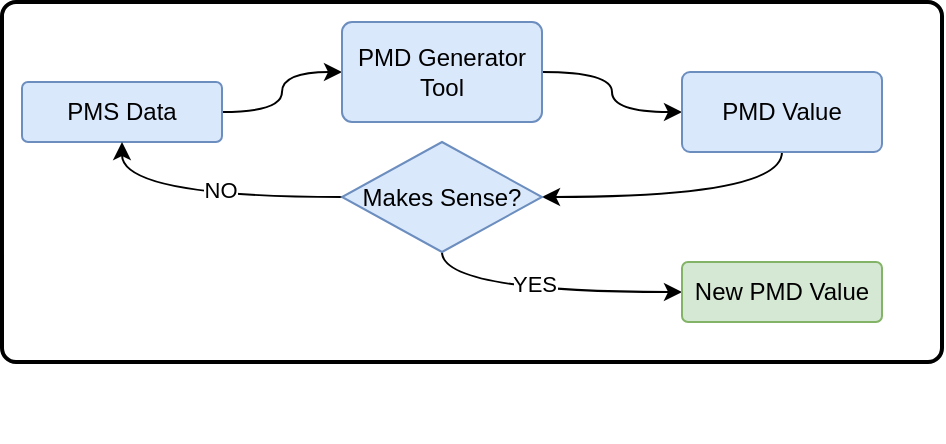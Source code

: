 <mxfile version="26.1.1">
  <diagram name="Página-1" id="O9ASEj95bYdIulQXw0iR">
    <mxGraphModel dx="989" dy="532" grid="1" gridSize="10" guides="1" tooltips="1" connect="1" arrows="1" fold="1" page="1" pageScale="1" pageWidth="827" pageHeight="1169" math="0" shadow="0">
      <root>
        <mxCell id="0" />
        <mxCell id="1" parent="0" />
        <mxCell id="5qcY-jDRENihyVGYr1Om-26" value="" style="group" vertex="1" connectable="0" parent="1">
          <mxGeometry x="190" y="320" width="460" height="210" as="geometry" />
        </mxCell>
        <mxCell id="5qcY-jDRENihyVGYr1Om-25" value="" style="rounded=1;whiteSpace=wrap;html=1;absoluteArcSize=1;arcSize=14;strokeWidth=2;" vertex="1" parent="5qcY-jDRENihyVGYr1Om-26">
          <mxGeometry x="-10" y="-10" width="470" height="180" as="geometry" />
        </mxCell>
        <mxCell id="5qcY-jDRENihyVGYr1Om-14" style="edgeStyle=orthogonalEdgeStyle;rounded=0;orthogonalLoop=1;jettySize=auto;html=1;exitX=1;exitY=0.5;exitDx=0;exitDy=0;curved=1;" edge="1" parent="5qcY-jDRENihyVGYr1Om-26" source="5qcY-jDRENihyVGYr1Om-12" target="5qcY-jDRENihyVGYr1Om-13">
          <mxGeometry relative="1" as="geometry" />
        </mxCell>
        <mxCell id="5qcY-jDRENihyVGYr1Om-12" value="PMS Data" style="rounded=1;arcSize=10;whiteSpace=wrap;html=1;align=center;fillColor=#dae8fc;strokeColor=#6c8ebf;" vertex="1" parent="5qcY-jDRENihyVGYr1Om-26">
          <mxGeometry y="30" width="100" height="30" as="geometry" />
        </mxCell>
        <mxCell id="5qcY-jDRENihyVGYr1Om-16" style="edgeStyle=orthogonalEdgeStyle;rounded=0;orthogonalLoop=1;jettySize=auto;html=1;exitX=1;exitY=0.5;exitDx=0;exitDy=0;entryX=0;entryY=0.5;entryDx=0;entryDy=0;curved=1;" edge="1" parent="5qcY-jDRENihyVGYr1Om-26" source="5qcY-jDRENihyVGYr1Om-13" target="5qcY-jDRENihyVGYr1Om-15">
          <mxGeometry relative="1" as="geometry" />
        </mxCell>
        <mxCell id="5qcY-jDRENihyVGYr1Om-13" value="PMD Generator Tool" style="rounded=1;arcSize=10;whiteSpace=wrap;html=1;align=center;fillColor=#dae8fc;strokeColor=#6c8ebf;" vertex="1" parent="5qcY-jDRENihyVGYr1Om-26">
          <mxGeometry x="160" width="100" height="50" as="geometry" />
        </mxCell>
        <mxCell id="5qcY-jDRENihyVGYr1Om-19" style="edgeStyle=orthogonalEdgeStyle;rounded=0;orthogonalLoop=1;jettySize=auto;html=1;exitX=0.5;exitY=1;exitDx=0;exitDy=0;entryX=1;entryY=0.5;entryDx=0;entryDy=0;curved=1;" edge="1" parent="5qcY-jDRENihyVGYr1Om-26" source="5qcY-jDRENihyVGYr1Om-15" target="5qcY-jDRENihyVGYr1Om-17">
          <mxGeometry relative="1" as="geometry" />
        </mxCell>
        <mxCell id="5qcY-jDRENihyVGYr1Om-15" value="PMD Value" style="rounded=1;arcSize=10;whiteSpace=wrap;html=1;align=center;fillColor=#dae8fc;strokeColor=#6c8ebf;" vertex="1" parent="5qcY-jDRENihyVGYr1Om-26">
          <mxGeometry x="330" y="25" width="100" height="40" as="geometry" />
        </mxCell>
        <mxCell id="5qcY-jDRENihyVGYr1Om-20" style="edgeStyle=orthogonalEdgeStyle;rounded=0;orthogonalLoop=1;jettySize=auto;html=1;exitX=0;exitY=0.5;exitDx=0;exitDy=0;entryX=0.5;entryY=1;entryDx=0;entryDy=0;curved=1;" edge="1" parent="5qcY-jDRENihyVGYr1Om-26" source="5qcY-jDRENihyVGYr1Om-17" target="5qcY-jDRENihyVGYr1Om-12">
          <mxGeometry relative="1" as="geometry" />
        </mxCell>
        <mxCell id="5qcY-jDRENihyVGYr1Om-21" value="NO" style="edgeLabel;html=1;align=center;verticalAlign=middle;resizable=0;points=[];" vertex="1" connectable="0" parent="5qcY-jDRENihyVGYr1Om-20">
          <mxGeometry x="-0.104" y="-4" relative="1" as="geometry">
            <mxPoint as="offset" />
          </mxGeometry>
        </mxCell>
        <mxCell id="5qcY-jDRENihyVGYr1Om-22" style="edgeStyle=orthogonalEdgeStyle;rounded=0;orthogonalLoop=1;jettySize=auto;html=1;exitX=0.5;exitY=1;exitDx=0;exitDy=0;entryX=0;entryY=0.5;entryDx=0;entryDy=0;curved=1;" edge="1" parent="5qcY-jDRENihyVGYr1Om-26" source="5qcY-jDRENihyVGYr1Om-17" target="5qcY-jDRENihyVGYr1Om-24">
          <mxGeometry relative="1" as="geometry">
            <mxPoint x="209.966" y="200" as="targetPoint" />
          </mxGeometry>
        </mxCell>
        <mxCell id="5qcY-jDRENihyVGYr1Om-23" value="YES" style="edgeLabel;html=1;align=center;verticalAlign=middle;resizable=0;points=[];" vertex="1" connectable="0" parent="5qcY-jDRENihyVGYr1Om-22">
          <mxGeometry x="-0.257" y="1" relative="1" as="geometry">
            <mxPoint x="14" y="-3" as="offset" />
          </mxGeometry>
        </mxCell>
        <mxCell id="5qcY-jDRENihyVGYr1Om-17" value="Makes Sense?" style="shape=rhombus;perimeter=rhombusPerimeter;whiteSpace=wrap;html=1;align=center;fillColor=#dae8fc;strokeColor=#6c8ebf;" vertex="1" parent="5qcY-jDRENihyVGYr1Om-26">
          <mxGeometry x="160" y="60" width="100" height="55" as="geometry" />
        </mxCell>
        <mxCell id="5qcY-jDRENihyVGYr1Om-24" value="New PMD Value" style="rounded=1;arcSize=10;whiteSpace=wrap;html=1;align=center;fillColor=#d5e8d4;strokeColor=#82b366;" vertex="1" parent="5qcY-jDRENihyVGYr1Om-26">
          <mxGeometry x="330" y="120" width="100" height="30" as="geometry" />
        </mxCell>
      </root>
    </mxGraphModel>
  </diagram>
</mxfile>

